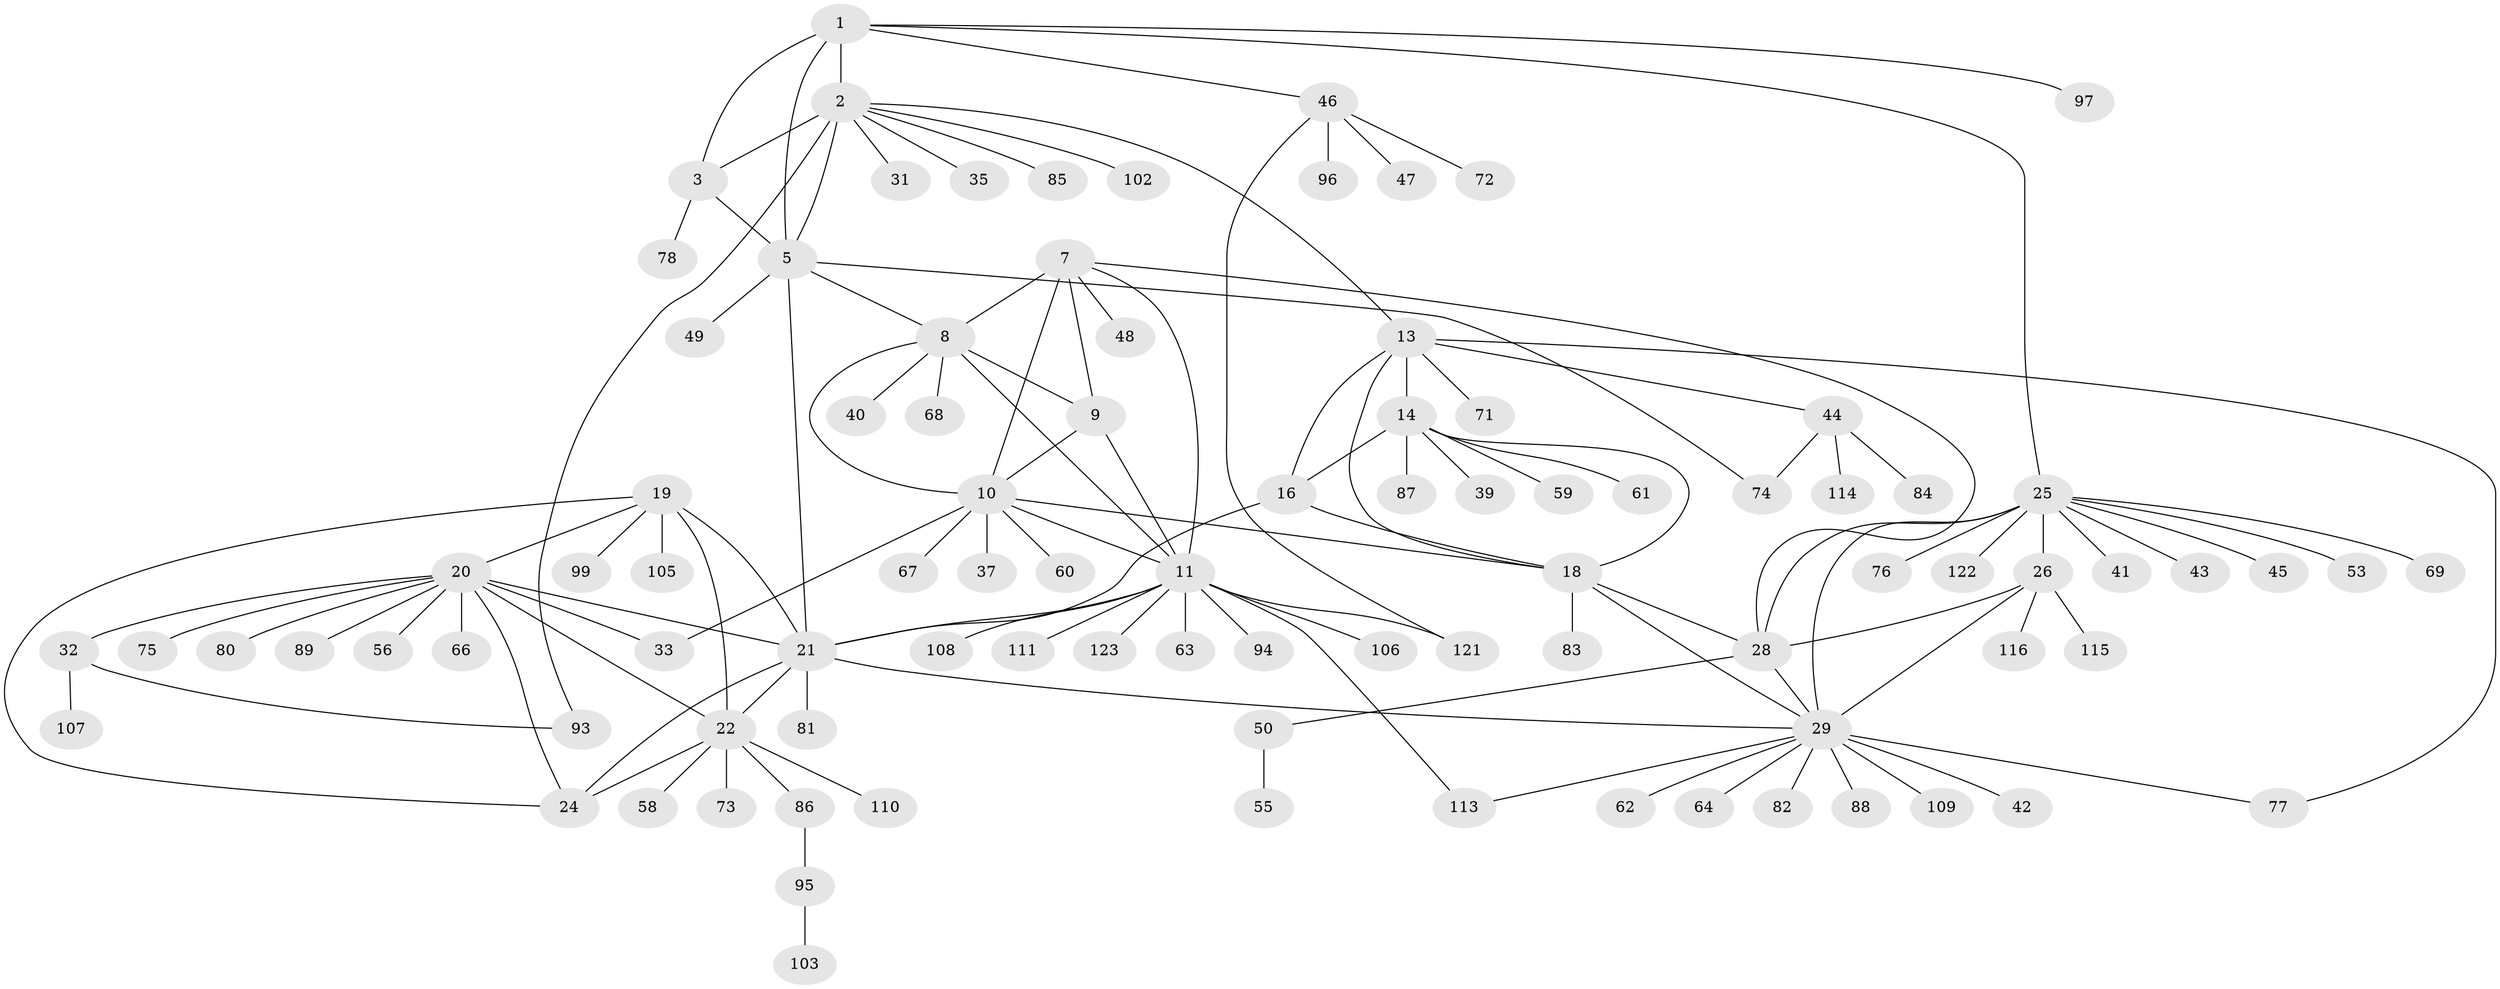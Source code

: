 // original degree distribution, {9: 0.056910569105691054, 6: 0.04878048780487805, 7: 0.04065040650406504, 10: 0.016260162601626018, 5: 0.024390243902439025, 11: 0.008130081300813009, 15: 0.008130081300813009, 8: 0.04065040650406504, 13: 0.008130081300813009, 12: 0.008130081300813009, 1: 0.6016260162601627, 4: 0.008130081300813009, 2: 0.11382113821138211, 3: 0.016260162601626018}
// Generated by graph-tools (version 1.1) at 2025/42/03/06/25 10:42:07]
// undirected, 93 vertices, 126 edges
graph export_dot {
graph [start="1"]
  node [color=gray90,style=filled];
  1 [super="+34"];
  2 [super="+4"];
  3 [super="+6"];
  5 [super="+117"];
  7 [super="+12"];
  8 [super="+119"];
  9 [super="+54"];
  10 [super="+65"];
  11 [super="+52"];
  13 [super="+15"];
  14 [super="+17"];
  16 [super="+57"];
  18 [super="+38"];
  19 [super="+118"];
  20 [super="+92"];
  21 [super="+23"];
  22 [super="+36"];
  24 [super="+91"];
  25 [super="+27"];
  26;
  28 [super="+98"];
  29 [super="+30"];
  31;
  32 [super="+112"];
  33;
  35;
  37;
  39;
  40 [super="+51"];
  41;
  42;
  43;
  44 [super="+70"];
  45;
  46 [super="+79"];
  47;
  48;
  49;
  50 [super="+100"];
  53;
  55;
  56;
  58 [super="+90"];
  59;
  60;
  61;
  62;
  63 [super="+101"];
  64;
  66;
  67;
  68;
  69;
  71;
  72;
  73;
  74;
  75;
  76;
  77;
  78;
  80;
  81;
  82 [super="+104"];
  83;
  84;
  85;
  86;
  87;
  88;
  89;
  93;
  94;
  95;
  96;
  97;
  99 [super="+120"];
  102;
  103;
  105;
  106;
  107;
  108;
  109;
  110;
  111;
  113;
  114;
  115;
  116;
  121;
  122;
  123;
  1 -- 2 [weight=2];
  1 -- 3 [weight=2];
  1 -- 5;
  1 -- 25;
  1 -- 46;
  1 -- 97;
  2 -- 3 [weight=4];
  2 -- 5 [weight=2];
  2 -- 31;
  2 -- 35;
  2 -- 85;
  2 -- 102;
  2 -- 93;
  2 -- 13;
  3 -- 5 [weight=2];
  3 -- 78;
  5 -- 8;
  5 -- 21;
  5 -- 49;
  5 -- 74;
  7 -- 8 [weight=2];
  7 -- 9 [weight=2];
  7 -- 10 [weight=2];
  7 -- 11 [weight=2];
  7 -- 28;
  7 -- 48;
  8 -- 9;
  8 -- 10;
  8 -- 11;
  8 -- 40;
  8 -- 68;
  9 -- 10;
  9 -- 11;
  10 -- 11;
  10 -- 18;
  10 -- 33;
  10 -- 37;
  10 -- 60;
  10 -- 67;
  11 -- 63;
  11 -- 94;
  11 -- 106;
  11 -- 108;
  11 -- 111;
  11 -- 113;
  11 -- 121;
  11 -- 123;
  11 -- 21;
  13 -- 14 [weight=4];
  13 -- 16 [weight=2];
  13 -- 18 [weight=2];
  13 -- 44;
  13 -- 71;
  13 -- 77;
  14 -- 16 [weight=2];
  14 -- 18 [weight=2];
  14 -- 39;
  14 -- 61;
  14 -- 87;
  14 -- 59;
  16 -- 18;
  16 -- 21 [weight=2];
  18 -- 29;
  18 -- 83;
  18 -- 28;
  19 -- 20;
  19 -- 21 [weight=2];
  19 -- 22;
  19 -- 24;
  19 -- 99;
  19 -- 105;
  20 -- 21 [weight=2];
  20 -- 22;
  20 -- 24;
  20 -- 32;
  20 -- 33;
  20 -- 56;
  20 -- 66;
  20 -- 75;
  20 -- 80;
  20 -- 89;
  21 -- 22 [weight=2];
  21 -- 24 [weight=2];
  21 -- 29;
  21 -- 81;
  22 -- 24;
  22 -- 58;
  22 -- 73;
  22 -- 86;
  22 -- 110;
  25 -- 26 [weight=2];
  25 -- 28 [weight=2];
  25 -- 29 [weight=4];
  25 -- 41;
  25 -- 43;
  25 -- 76;
  25 -- 69;
  25 -- 122;
  25 -- 45;
  25 -- 53;
  26 -- 28;
  26 -- 29 [weight=2];
  26 -- 115;
  26 -- 116;
  28 -- 29 [weight=2];
  28 -- 50;
  29 -- 77;
  29 -- 88;
  29 -- 64;
  29 -- 42;
  29 -- 109;
  29 -- 113;
  29 -- 82;
  29 -- 62;
  32 -- 93;
  32 -- 107;
  44 -- 74;
  44 -- 84;
  44 -- 114;
  46 -- 47;
  46 -- 72;
  46 -- 96;
  46 -- 121;
  50 -- 55;
  86 -- 95;
  95 -- 103;
}
